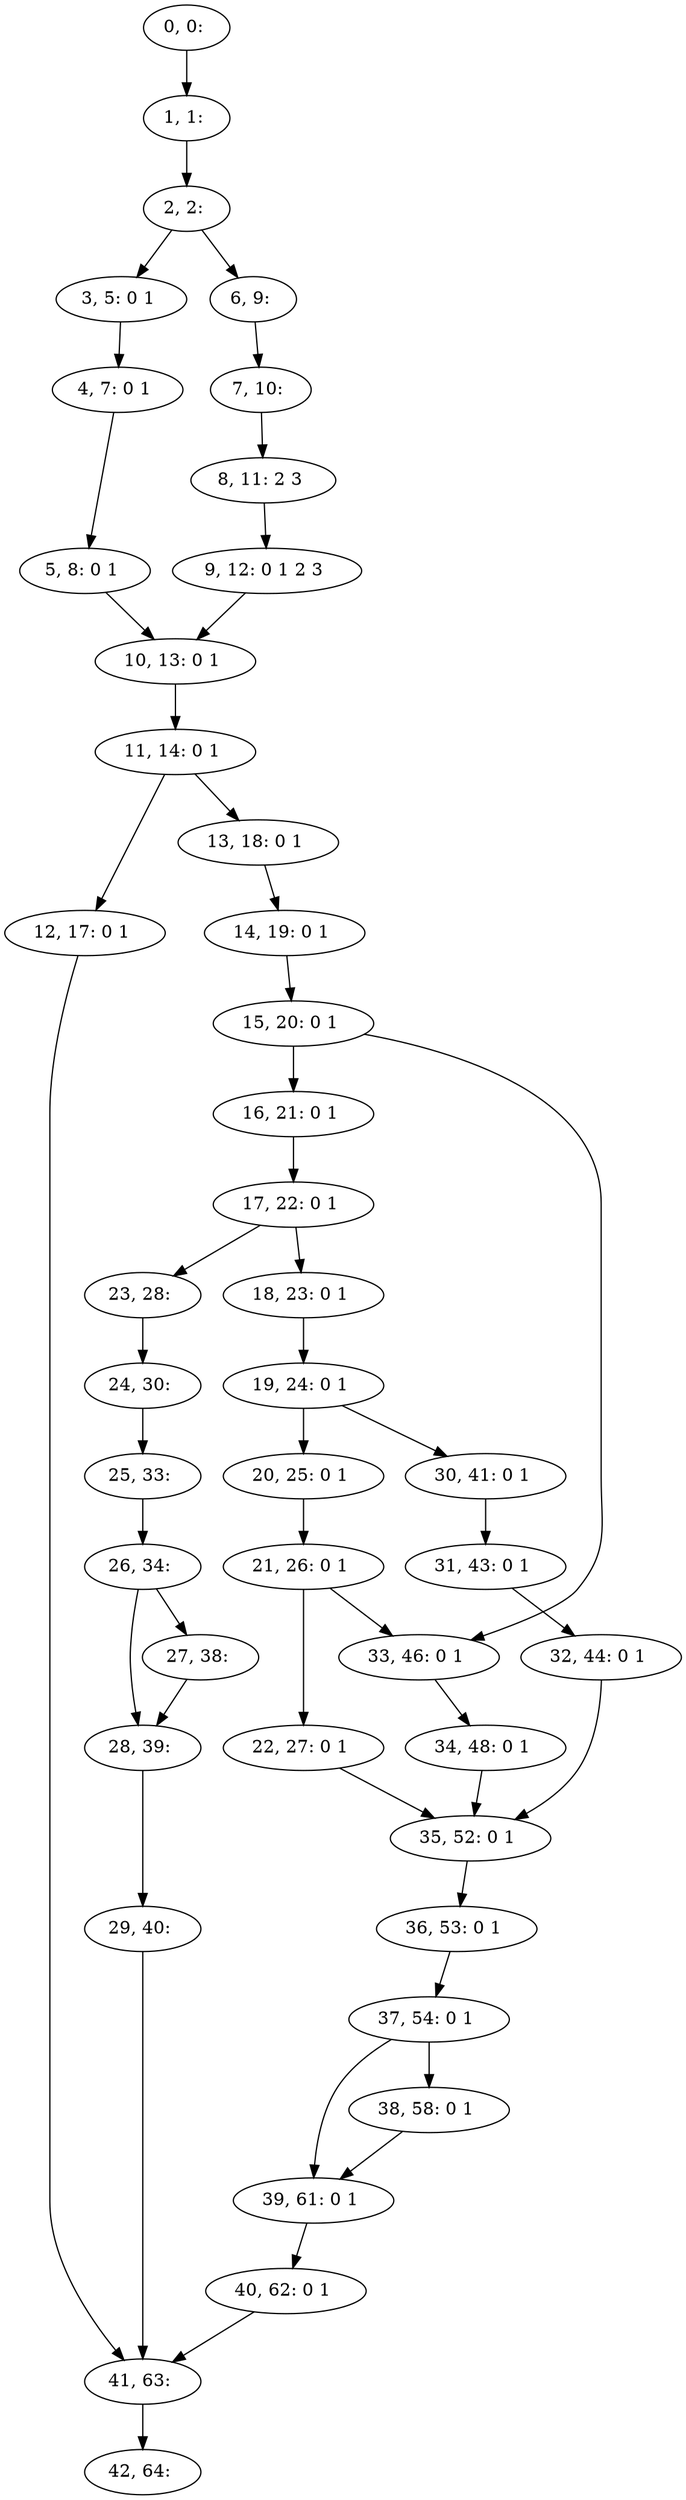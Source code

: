 digraph G {
0[label="0, 0: "];
1[label="1, 1: "];
2[label="2, 2: "];
3[label="3, 5: 0 1 "];
4[label="4, 7: 0 1 "];
5[label="5, 8: 0 1 "];
6[label="6, 9: "];
7[label="7, 10: "];
8[label="8, 11: 2 3 "];
9[label="9, 12: 0 1 2 3 "];
10[label="10, 13: 0 1 "];
11[label="11, 14: 0 1 "];
12[label="12, 17: 0 1 "];
13[label="13, 18: 0 1 "];
14[label="14, 19: 0 1 "];
15[label="15, 20: 0 1 "];
16[label="16, 21: 0 1 "];
17[label="17, 22: 0 1 "];
18[label="18, 23: 0 1 "];
19[label="19, 24: 0 1 "];
20[label="20, 25: 0 1 "];
21[label="21, 26: 0 1 "];
22[label="22, 27: 0 1 "];
23[label="23, 28: "];
24[label="24, 30: "];
25[label="25, 33: "];
26[label="26, 34: "];
27[label="27, 38: "];
28[label="28, 39: "];
29[label="29, 40: "];
30[label="30, 41: 0 1 "];
31[label="31, 43: 0 1 "];
32[label="32, 44: 0 1 "];
33[label="33, 46: 0 1 "];
34[label="34, 48: 0 1 "];
35[label="35, 52: 0 1 "];
36[label="36, 53: 0 1 "];
37[label="37, 54: 0 1 "];
38[label="38, 58: 0 1 "];
39[label="39, 61: 0 1 "];
40[label="40, 62: 0 1 "];
41[label="41, 63: "];
42[label="42, 64: "];
0->1 ;
1->2 ;
2->3 ;
2->6 ;
3->4 ;
4->5 ;
5->10 ;
6->7 ;
7->8 ;
8->9 ;
9->10 ;
10->11 ;
11->12 ;
11->13 ;
12->41 ;
13->14 ;
14->15 ;
15->16 ;
15->33 ;
16->17 ;
17->18 ;
17->23 ;
18->19 ;
19->20 ;
19->30 ;
20->21 ;
21->22 ;
21->33 ;
22->35 ;
23->24 ;
24->25 ;
25->26 ;
26->27 ;
26->28 ;
27->28 ;
28->29 ;
29->41 ;
30->31 ;
31->32 ;
32->35 ;
33->34 ;
34->35 ;
35->36 ;
36->37 ;
37->38 ;
37->39 ;
38->39 ;
39->40 ;
40->41 ;
41->42 ;
}
